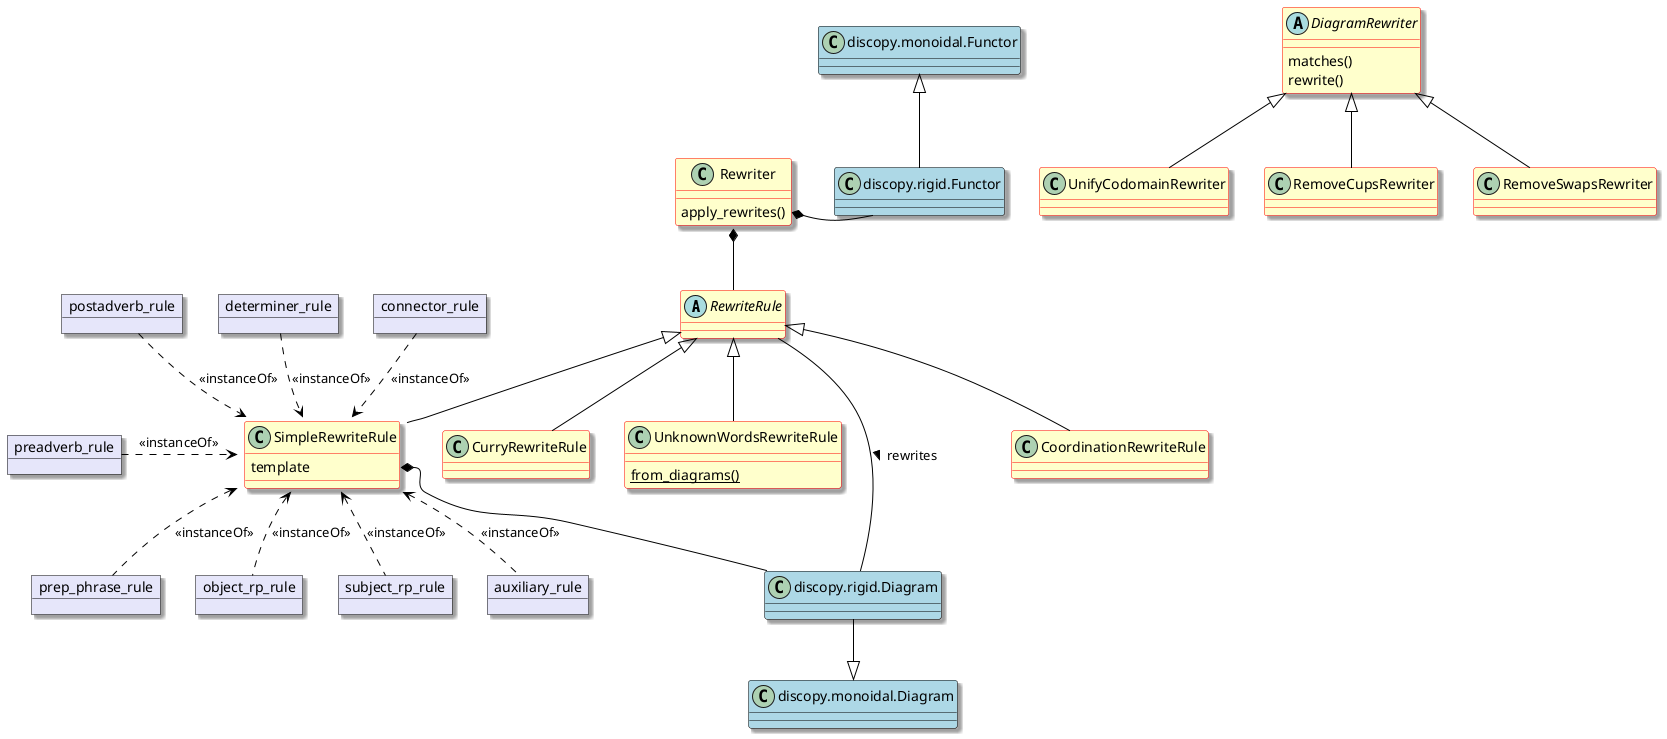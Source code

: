 @startuml

set namespaceseparator none
skinparam dpi 96
skinparam ArrowColor Black
skinparam shadowing true
skinparam class {
  backgroundColor Business
  borderColor Red
}
skinparam object {
  backgroundColor lavender
  borderColor black
}

abstract class RewriteRule {}
class SimpleRewriteRule {
    template
}
class CoordinationRewriteRule {}
class CurryRewriteRule {}
class Rewriter {
    apply_rewrites()
}
class UnknownWordsRewriteRule {
  {static} from_diagrams()
}

abstract class DiagramRewriter {
  matches()
  rewrite()
}
class UnifyCodomainRewriter {}
class RemoveCupsRewriter {}
class RemoveSwapsRewriter {}

class discopy.monoidal.Diagram #back:lightblue;line:black
class discopy.rigid.Diagram #back:lightblue;line:black
class discopy.rigid.Functor #back:lightblue;line:black
class discopy.monoidal.Functor #back:lightblue;line:black

object connector_rule
object determiner_rule
object postadverb_rule
object preadverb_rule
object auxiliary_rule
object prep_phrase_rule
object object_rp_rule
object subject_rp_rule

RewriteRule <|-- SimpleRewriteRule
RewriteRule <|-- CoordinationRewriteRule
RewriteRule <|-- CurryRewriteRule
RewriteRule <|-- UnknownWordsRewriteRule

DiagramRewriter <|-- UnifyCodomainRewriter
DiagramRewriter <|-- RemoveCupsRewriter
DiagramRewriter <|-- RemoveSwapsRewriter

Rewriter *-d- RewriteRule
SimpleRewriteRule::template *-- discopy.rigid.Diagram
Rewriter::apply_rewrites *-r- discopy.rigid.Functor
RewriteRule -- discopy.rigid.Diagram : > rewrites

SimpleRewriteRule <.u. connector_rule : <<instanceOf>>
SimpleRewriteRule <.u. determiner_rule : <<instanceOf>>
SimpleRewriteRule <.u. postadverb_rule : <<instanceOf>>
SimpleRewriteRule <.l. preadverb_rule : <<instanceOf>>
SimpleRewriteRule <.. auxiliary_rule : <<instanceOf>>
SimpleRewriteRule <.. prep_phrase_rule : <<instanceOf>>
SimpleRewriteRule <.. object_rp_rule : <<instanceOf>>
SimpleRewriteRule <.. subject_rp_rule : <<instanceOf>>

discopy.monoidal.Diagram <|-u- discopy.rigid.Diagram
discopy.monoidal.Functor <|-- discopy.rigid.Functor

@enduml
